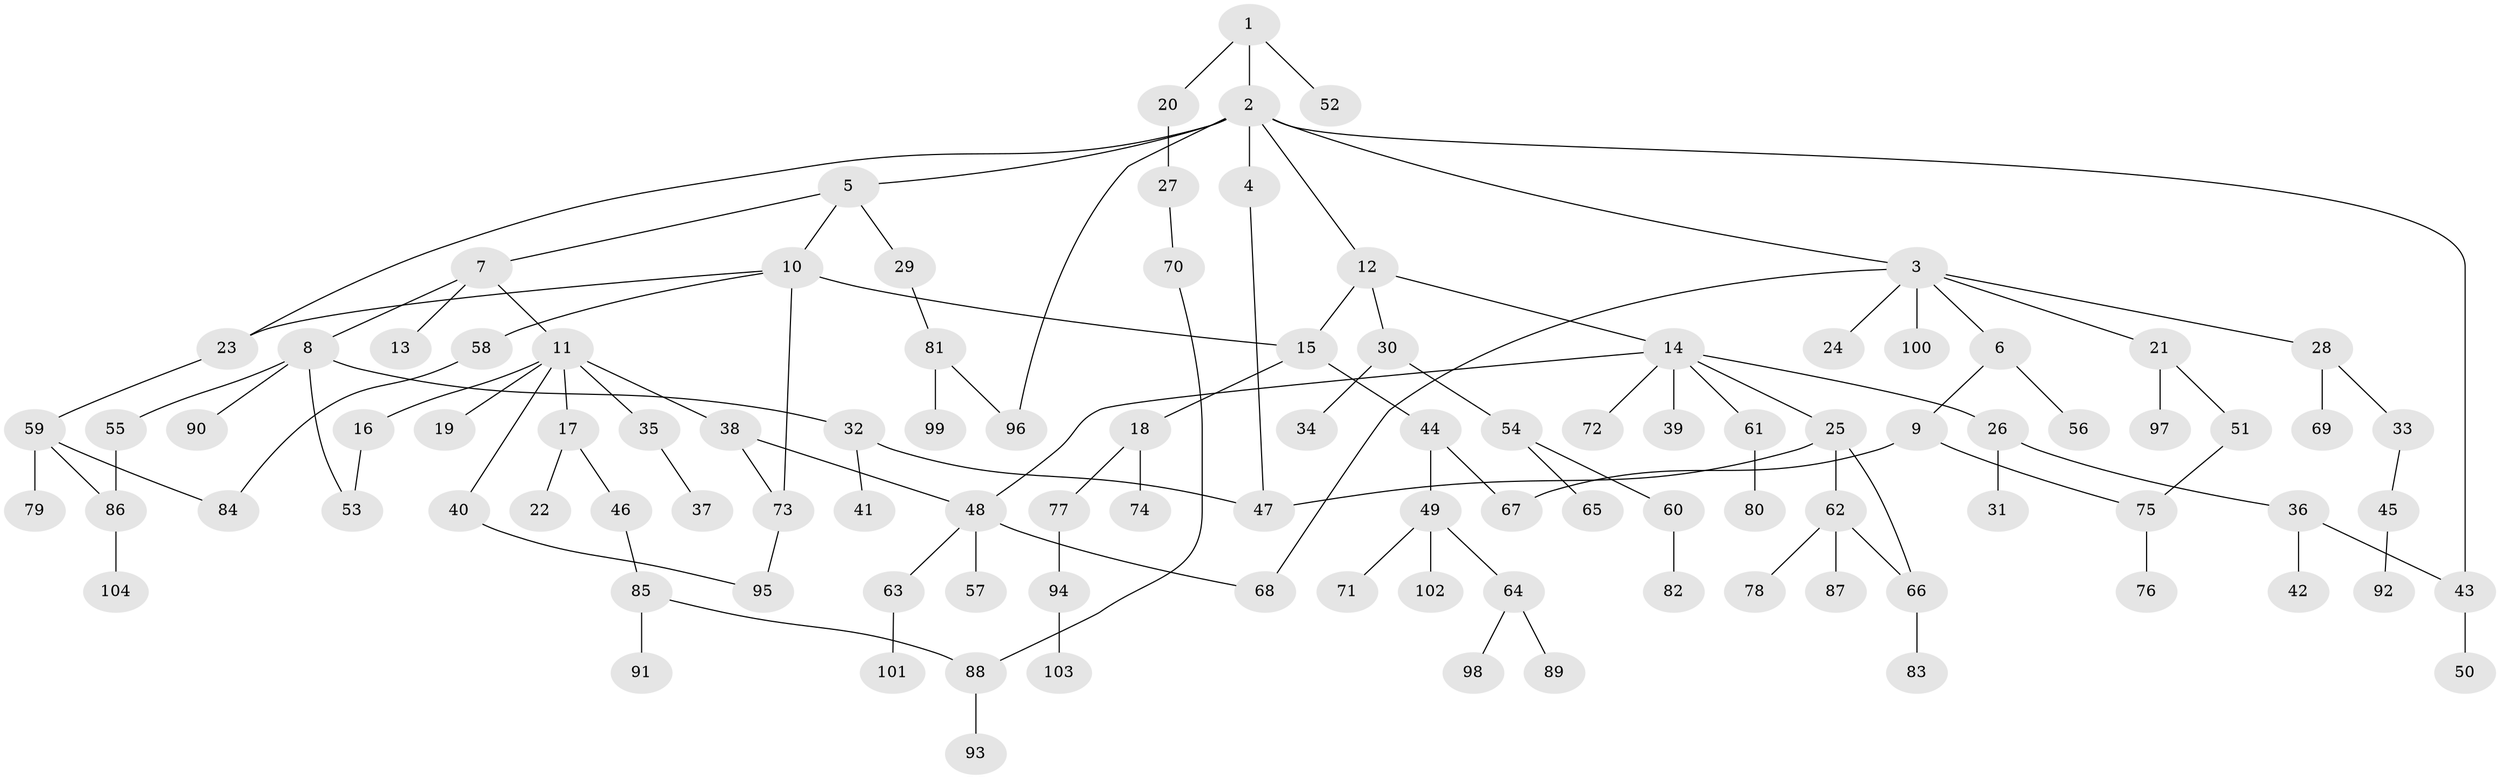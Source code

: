 // coarse degree distribution, {3: 0.18055555555555555, 9: 0.013888888888888888, 8: 0.013888888888888888, 4: 0.06944444444444445, 2: 0.2361111111111111, 6: 0.041666666666666664, 5: 0.05555555555555555, 1: 0.3888888888888889}
// Generated by graph-tools (version 1.1) at 2025/23/03/03/25 07:23:35]
// undirected, 104 vertices, 120 edges
graph export_dot {
graph [start="1"]
  node [color=gray90,style=filled];
  1;
  2;
  3;
  4;
  5;
  6;
  7;
  8;
  9;
  10;
  11;
  12;
  13;
  14;
  15;
  16;
  17;
  18;
  19;
  20;
  21;
  22;
  23;
  24;
  25;
  26;
  27;
  28;
  29;
  30;
  31;
  32;
  33;
  34;
  35;
  36;
  37;
  38;
  39;
  40;
  41;
  42;
  43;
  44;
  45;
  46;
  47;
  48;
  49;
  50;
  51;
  52;
  53;
  54;
  55;
  56;
  57;
  58;
  59;
  60;
  61;
  62;
  63;
  64;
  65;
  66;
  67;
  68;
  69;
  70;
  71;
  72;
  73;
  74;
  75;
  76;
  77;
  78;
  79;
  80;
  81;
  82;
  83;
  84;
  85;
  86;
  87;
  88;
  89;
  90;
  91;
  92;
  93;
  94;
  95;
  96;
  97;
  98;
  99;
  100;
  101;
  102;
  103;
  104;
  1 -- 2;
  1 -- 20;
  1 -- 52;
  2 -- 3;
  2 -- 4;
  2 -- 5;
  2 -- 12;
  2 -- 23;
  2 -- 43;
  2 -- 96;
  3 -- 6;
  3 -- 21;
  3 -- 24;
  3 -- 28;
  3 -- 68;
  3 -- 100;
  4 -- 47;
  5 -- 7;
  5 -- 10;
  5 -- 29;
  6 -- 9;
  6 -- 56;
  7 -- 8;
  7 -- 11;
  7 -- 13;
  8 -- 32;
  8 -- 53;
  8 -- 55;
  8 -- 90;
  9 -- 67;
  9 -- 75;
  10 -- 58;
  10 -- 73;
  10 -- 23;
  10 -- 15;
  11 -- 16;
  11 -- 17;
  11 -- 19;
  11 -- 35;
  11 -- 38;
  11 -- 40;
  12 -- 14;
  12 -- 15;
  12 -- 30;
  14 -- 25;
  14 -- 26;
  14 -- 39;
  14 -- 61;
  14 -- 72;
  14 -- 48;
  15 -- 18;
  15 -- 44;
  16 -- 53;
  17 -- 22;
  17 -- 46;
  18 -- 74;
  18 -- 77;
  20 -- 27;
  21 -- 51;
  21 -- 97;
  23 -- 59;
  25 -- 47;
  25 -- 62;
  25 -- 66;
  26 -- 31;
  26 -- 36;
  27 -- 70;
  28 -- 33;
  28 -- 69;
  29 -- 81;
  30 -- 34;
  30 -- 54;
  32 -- 41;
  32 -- 47;
  33 -- 45;
  35 -- 37;
  36 -- 42;
  36 -- 43;
  38 -- 48;
  38 -- 73;
  40 -- 95;
  43 -- 50;
  44 -- 49;
  44 -- 67;
  45 -- 92;
  46 -- 85;
  48 -- 57;
  48 -- 63;
  48 -- 68;
  49 -- 64;
  49 -- 71;
  49 -- 102;
  51 -- 75;
  54 -- 60;
  54 -- 65;
  55 -- 86;
  58 -- 84;
  59 -- 79;
  59 -- 86;
  59 -- 84;
  60 -- 82;
  61 -- 80;
  62 -- 78;
  62 -- 87;
  62 -- 66;
  63 -- 101;
  64 -- 89;
  64 -- 98;
  66 -- 83;
  70 -- 88;
  73 -- 95;
  75 -- 76;
  77 -- 94;
  81 -- 99;
  81 -- 96;
  85 -- 88;
  85 -- 91;
  86 -- 104;
  88 -- 93;
  94 -- 103;
}
